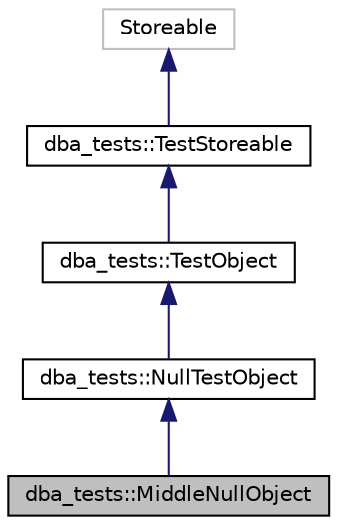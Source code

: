 digraph "dba_tests::MiddleNullObject"
{
  edge [fontname="Helvetica",fontsize="10",labelfontname="Helvetica",labelfontsize="10"];
  node [fontname="Helvetica",fontsize="10",shape=record];
  Node1 [label="dba_tests::MiddleNullObject",height=0.2,width=0.4,color="black", fillcolor="grey75", style="filled" fontcolor="black"];
  Node2 -> Node1 [dir="back",color="midnightblue",fontsize="10",style="solid",fontname="Helvetica"];
  Node2 [label="dba_tests::NullTestObject",height=0.2,width=0.4,color="black", fillcolor="white", style="filled",URL="$classdba__tests_1_1_null_test_object.html"];
  Node3 -> Node2 [dir="back",color="midnightblue",fontsize="10",style="solid",fontname="Helvetica"];
  Node3 [label="dba_tests::TestObject",height=0.2,width=0.4,color="black", fillcolor="white", style="filled",URL="$classdba__tests_1_1_test_object.html"];
  Node4 -> Node3 [dir="back",color="midnightblue",fontsize="10",style="solid",fontname="Helvetica"];
  Node4 [label="dba_tests::TestStoreable",height=0.2,width=0.4,color="black", fillcolor="white", style="filled",URL="$classdba__tests_1_1_test_storeable.html"];
  Node5 -> Node4 [dir="back",color="midnightblue",fontsize="10",style="solid",fontname="Helvetica"];
  Node5 [label="Storeable",height=0.2,width=0.4,color="grey75", fillcolor="white", style="filled"];
}

